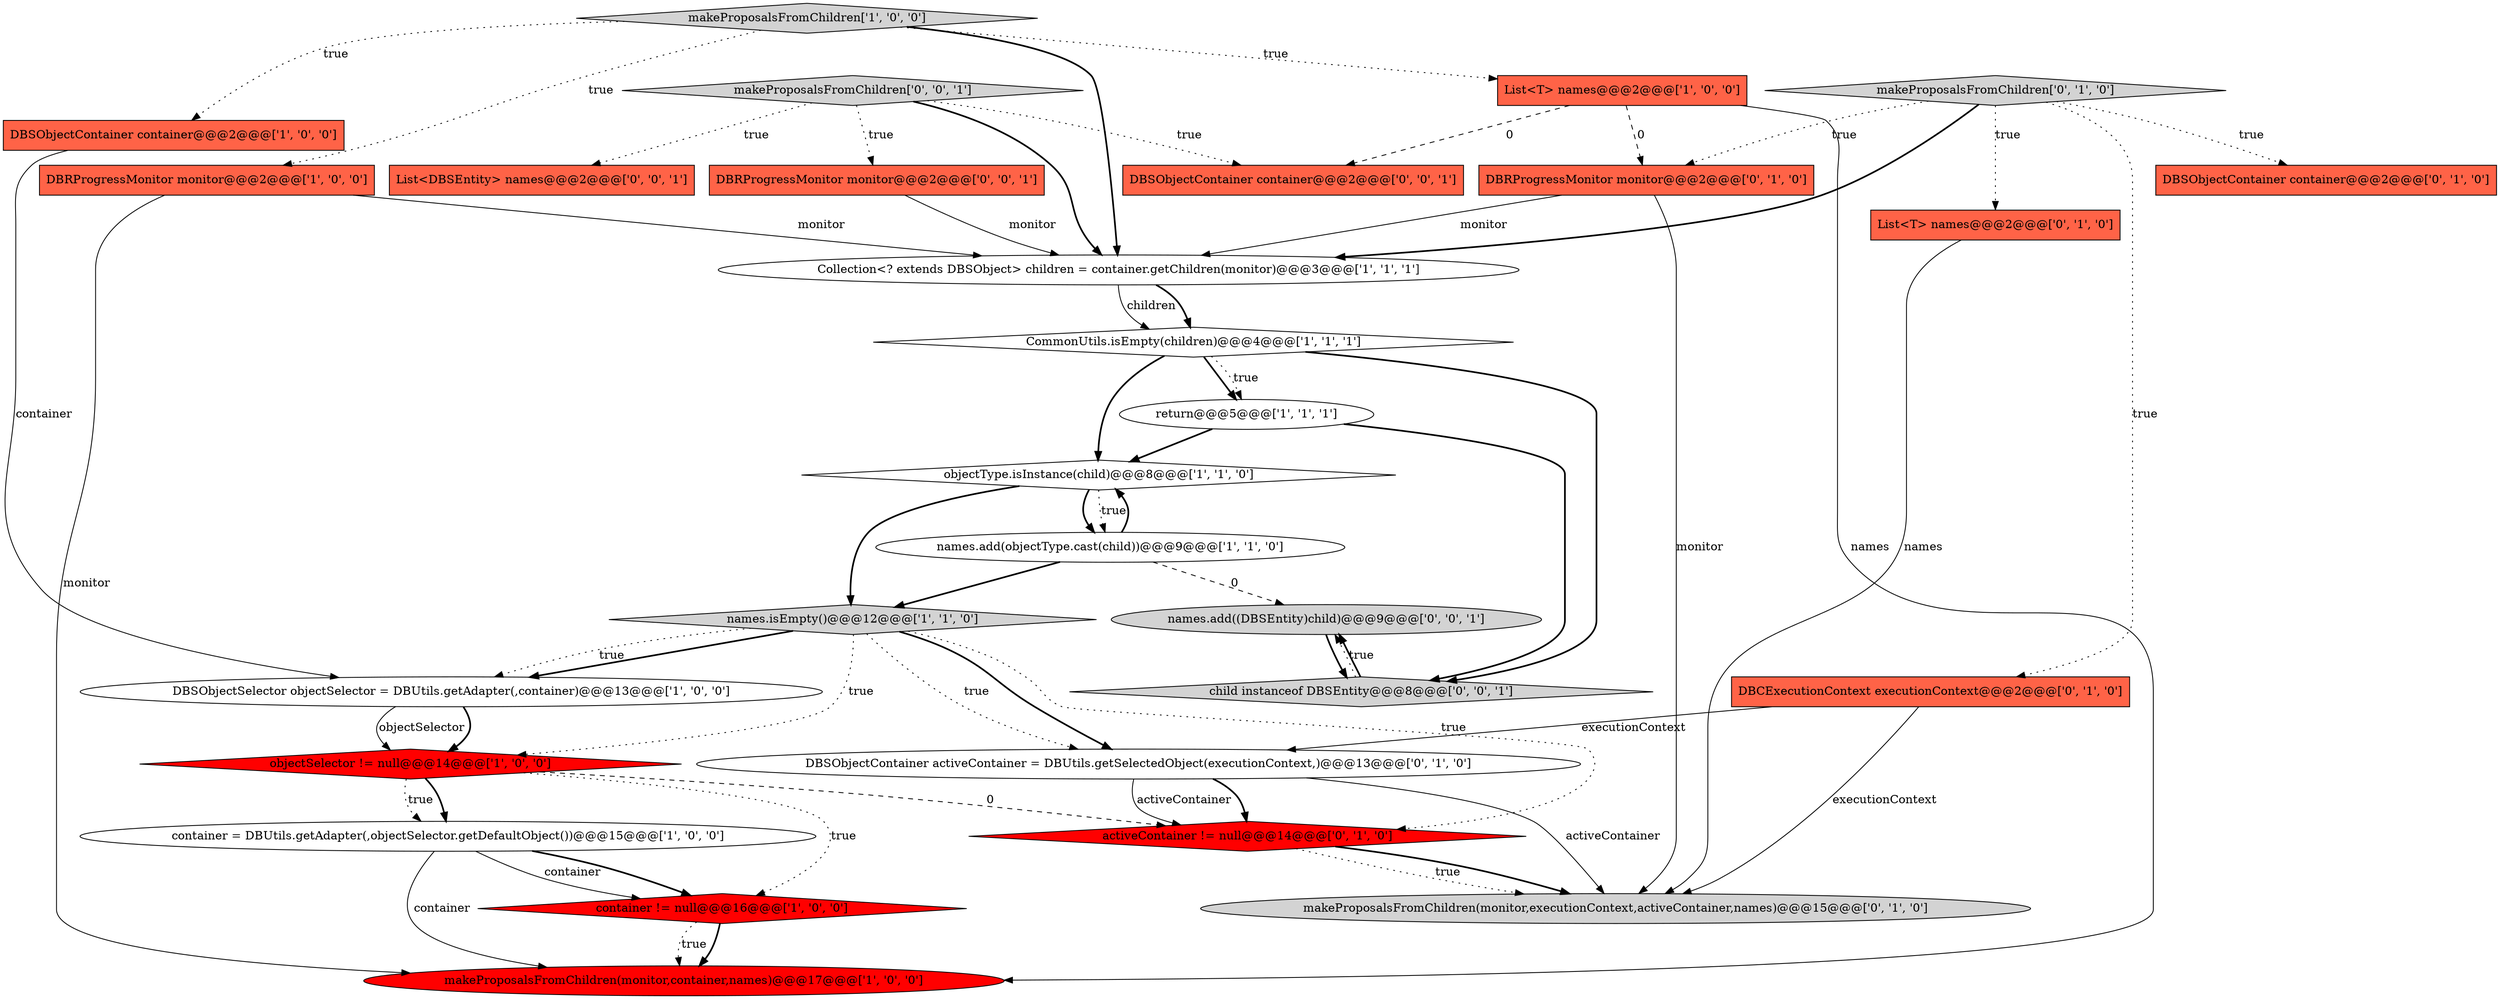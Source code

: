 digraph {
13 [style = filled, label = "container = DBUtils.getAdapter(,objectSelector.getDefaultObject())@@@15@@@['1', '0', '0']", fillcolor = white, shape = ellipse image = "AAA0AAABBB1BBB"];
20 [style = filled, label = "DBRProgressMonitor monitor@@@2@@@['0', '1', '0']", fillcolor = tomato, shape = box image = "AAA1AAABBB2BBB"];
11 [style = filled, label = "DBSObjectContainer container@@@2@@@['1', '0', '0']", fillcolor = tomato, shape = box image = "AAA0AAABBB1BBB"];
17 [style = filled, label = "DBSObjectContainer activeContainer = DBUtils.getSelectedObject(executionContext,)@@@13@@@['0', '1', '0']", fillcolor = white, shape = ellipse image = "AAA0AAABBB2BBB"];
7 [style = filled, label = "DBRProgressMonitor monitor@@@2@@@['1', '0', '0']", fillcolor = tomato, shape = box image = "AAA0AAABBB1BBB"];
5 [style = filled, label = "Collection<? extends DBSObject> children = container.getChildren(monitor)@@@3@@@['1', '1', '1']", fillcolor = white, shape = ellipse image = "AAA0AAABBB1BBB"];
15 [style = filled, label = "DBCExecutionContext executionContext@@@2@@@['0', '1', '0']", fillcolor = tomato, shape = box image = "AAA0AAABBB2BBB"];
4 [style = filled, label = "names.isEmpty()@@@12@@@['1', '1', '0']", fillcolor = lightgray, shape = diamond image = "AAA0AAABBB1BBB"];
1 [style = filled, label = "objectType.isInstance(child)@@@8@@@['1', '1', '0']", fillcolor = white, shape = diamond image = "AAA0AAABBB1BBB"];
22 [style = filled, label = "activeContainer != null@@@14@@@['0', '1', '0']", fillcolor = red, shape = diamond image = "AAA1AAABBB2BBB"];
12 [style = filled, label = "List<T> names@@@2@@@['1', '0', '0']", fillcolor = tomato, shape = box image = "AAA1AAABBB1BBB"];
14 [style = filled, label = "makeProposalsFromChildren(monitor,container,names)@@@17@@@['1', '0', '0']", fillcolor = red, shape = ellipse image = "AAA1AAABBB1BBB"];
27 [style = filled, label = "child instanceof DBSEntity@@@8@@@['0', '0', '1']", fillcolor = lightgray, shape = diamond image = "AAA0AAABBB3BBB"];
18 [style = filled, label = "List<T> names@@@2@@@['0', '1', '0']", fillcolor = tomato, shape = box image = "AAA0AAABBB2BBB"];
9 [style = filled, label = "names.add(objectType.cast(child))@@@9@@@['1', '1', '0']", fillcolor = white, shape = ellipse image = "AAA0AAABBB1BBB"];
10 [style = filled, label = "DBSObjectSelector objectSelector = DBUtils.getAdapter(,container)@@@13@@@['1', '0', '0']", fillcolor = white, shape = ellipse image = "AAA0AAABBB1BBB"];
6 [style = filled, label = "return@@@5@@@['1', '1', '1']", fillcolor = white, shape = ellipse image = "AAA0AAABBB1BBB"];
16 [style = filled, label = "DBSObjectContainer container@@@2@@@['0', '1', '0']", fillcolor = tomato, shape = box image = "AAA0AAABBB2BBB"];
19 [style = filled, label = "makeProposalsFromChildren['0', '1', '0']", fillcolor = lightgray, shape = diamond image = "AAA0AAABBB2BBB"];
26 [style = filled, label = "DBSObjectContainer container@@@2@@@['0', '0', '1']", fillcolor = tomato, shape = box image = "AAA0AAABBB3BBB"];
21 [style = filled, label = "makeProposalsFromChildren(monitor,executionContext,activeContainer,names)@@@15@@@['0', '1', '0']", fillcolor = lightgray, shape = ellipse image = "AAA0AAABBB2BBB"];
28 [style = filled, label = "names.add((DBSEntity)child)@@@9@@@['0', '0', '1']", fillcolor = lightgray, shape = ellipse image = "AAA0AAABBB3BBB"];
24 [style = filled, label = "makeProposalsFromChildren['0', '0', '1']", fillcolor = lightgray, shape = diamond image = "AAA0AAABBB3BBB"];
8 [style = filled, label = "makeProposalsFromChildren['1', '0', '0']", fillcolor = lightgray, shape = diamond image = "AAA0AAABBB1BBB"];
23 [style = filled, label = "DBRProgressMonitor monitor@@@2@@@['0', '0', '1']", fillcolor = tomato, shape = box image = "AAA0AAABBB3BBB"];
0 [style = filled, label = "CommonUtils.isEmpty(children)@@@4@@@['1', '1', '1']", fillcolor = white, shape = diamond image = "AAA0AAABBB1BBB"];
25 [style = filled, label = "List<DBSEntity> names@@@2@@@['0', '0', '1']", fillcolor = tomato, shape = box image = "AAA0AAABBB3BBB"];
2 [style = filled, label = "container != null@@@16@@@['1', '0', '0']", fillcolor = red, shape = diamond image = "AAA1AAABBB1BBB"];
3 [style = filled, label = "objectSelector != null@@@14@@@['1', '0', '0']", fillcolor = red, shape = diamond image = "AAA1AAABBB1BBB"];
22->21 [style = dotted, label="true"];
4->10 [style = bold, label=""];
1->4 [style = bold, label=""];
7->5 [style = solid, label="monitor"];
12->20 [style = dashed, label="0"];
4->17 [style = bold, label=""];
24->25 [style = dotted, label="true"];
0->6 [style = bold, label=""];
4->10 [style = dotted, label="true"];
0->27 [style = bold, label=""];
3->2 [style = dotted, label="true"];
19->20 [style = dotted, label="true"];
9->4 [style = bold, label=""];
20->5 [style = solid, label="monitor"];
5->0 [style = solid, label="children"];
27->28 [style = bold, label=""];
9->28 [style = dashed, label="0"];
19->18 [style = dotted, label="true"];
22->21 [style = bold, label=""];
20->21 [style = solid, label="monitor"];
8->7 [style = dotted, label="true"];
10->3 [style = bold, label=""];
3->22 [style = dashed, label="0"];
11->10 [style = solid, label="container"];
13->2 [style = solid, label="container"];
19->15 [style = dotted, label="true"];
17->22 [style = bold, label=""];
15->17 [style = solid, label="executionContext"];
0->6 [style = dotted, label="true"];
17->22 [style = solid, label="activeContainer"];
1->9 [style = bold, label=""];
24->5 [style = bold, label=""];
13->14 [style = solid, label="container"];
12->26 [style = dashed, label="0"];
19->5 [style = bold, label=""];
6->1 [style = bold, label=""];
6->27 [style = bold, label=""];
15->21 [style = solid, label="executionContext"];
27->28 [style = dotted, label="true"];
4->3 [style = dotted, label="true"];
8->12 [style = dotted, label="true"];
24->23 [style = dotted, label="true"];
8->5 [style = bold, label=""];
5->0 [style = bold, label=""];
24->26 [style = dotted, label="true"];
4->22 [style = dotted, label="true"];
0->1 [style = bold, label=""];
12->14 [style = solid, label="names"];
1->9 [style = dotted, label="true"];
10->3 [style = solid, label="objectSelector"];
2->14 [style = bold, label=""];
19->16 [style = dotted, label="true"];
3->13 [style = bold, label=""];
8->11 [style = dotted, label="true"];
2->14 [style = dotted, label="true"];
18->21 [style = solid, label="names"];
28->27 [style = bold, label=""];
9->1 [style = bold, label=""];
4->17 [style = dotted, label="true"];
7->14 [style = solid, label="monitor"];
3->13 [style = dotted, label="true"];
17->21 [style = solid, label="activeContainer"];
13->2 [style = bold, label=""];
23->5 [style = solid, label="monitor"];
}
